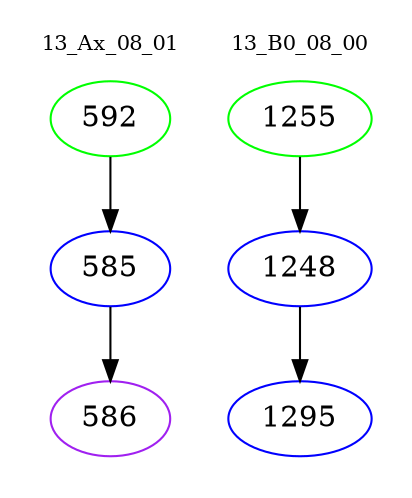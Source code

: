 digraph{
subgraph cluster_0 {
color = white
label = "13_Ax_08_01";
fontsize=10;
T0_592 [label="592", color="green"]
T0_592 -> T0_585 [color="black"]
T0_585 [label="585", color="blue"]
T0_585 -> T0_586 [color="black"]
T0_586 [label="586", color="purple"]
}
subgraph cluster_1 {
color = white
label = "13_B0_08_00";
fontsize=10;
T1_1255 [label="1255", color="green"]
T1_1255 -> T1_1248 [color="black"]
T1_1248 [label="1248", color="blue"]
T1_1248 -> T1_1295 [color="black"]
T1_1295 [label="1295", color="blue"]
}
}

